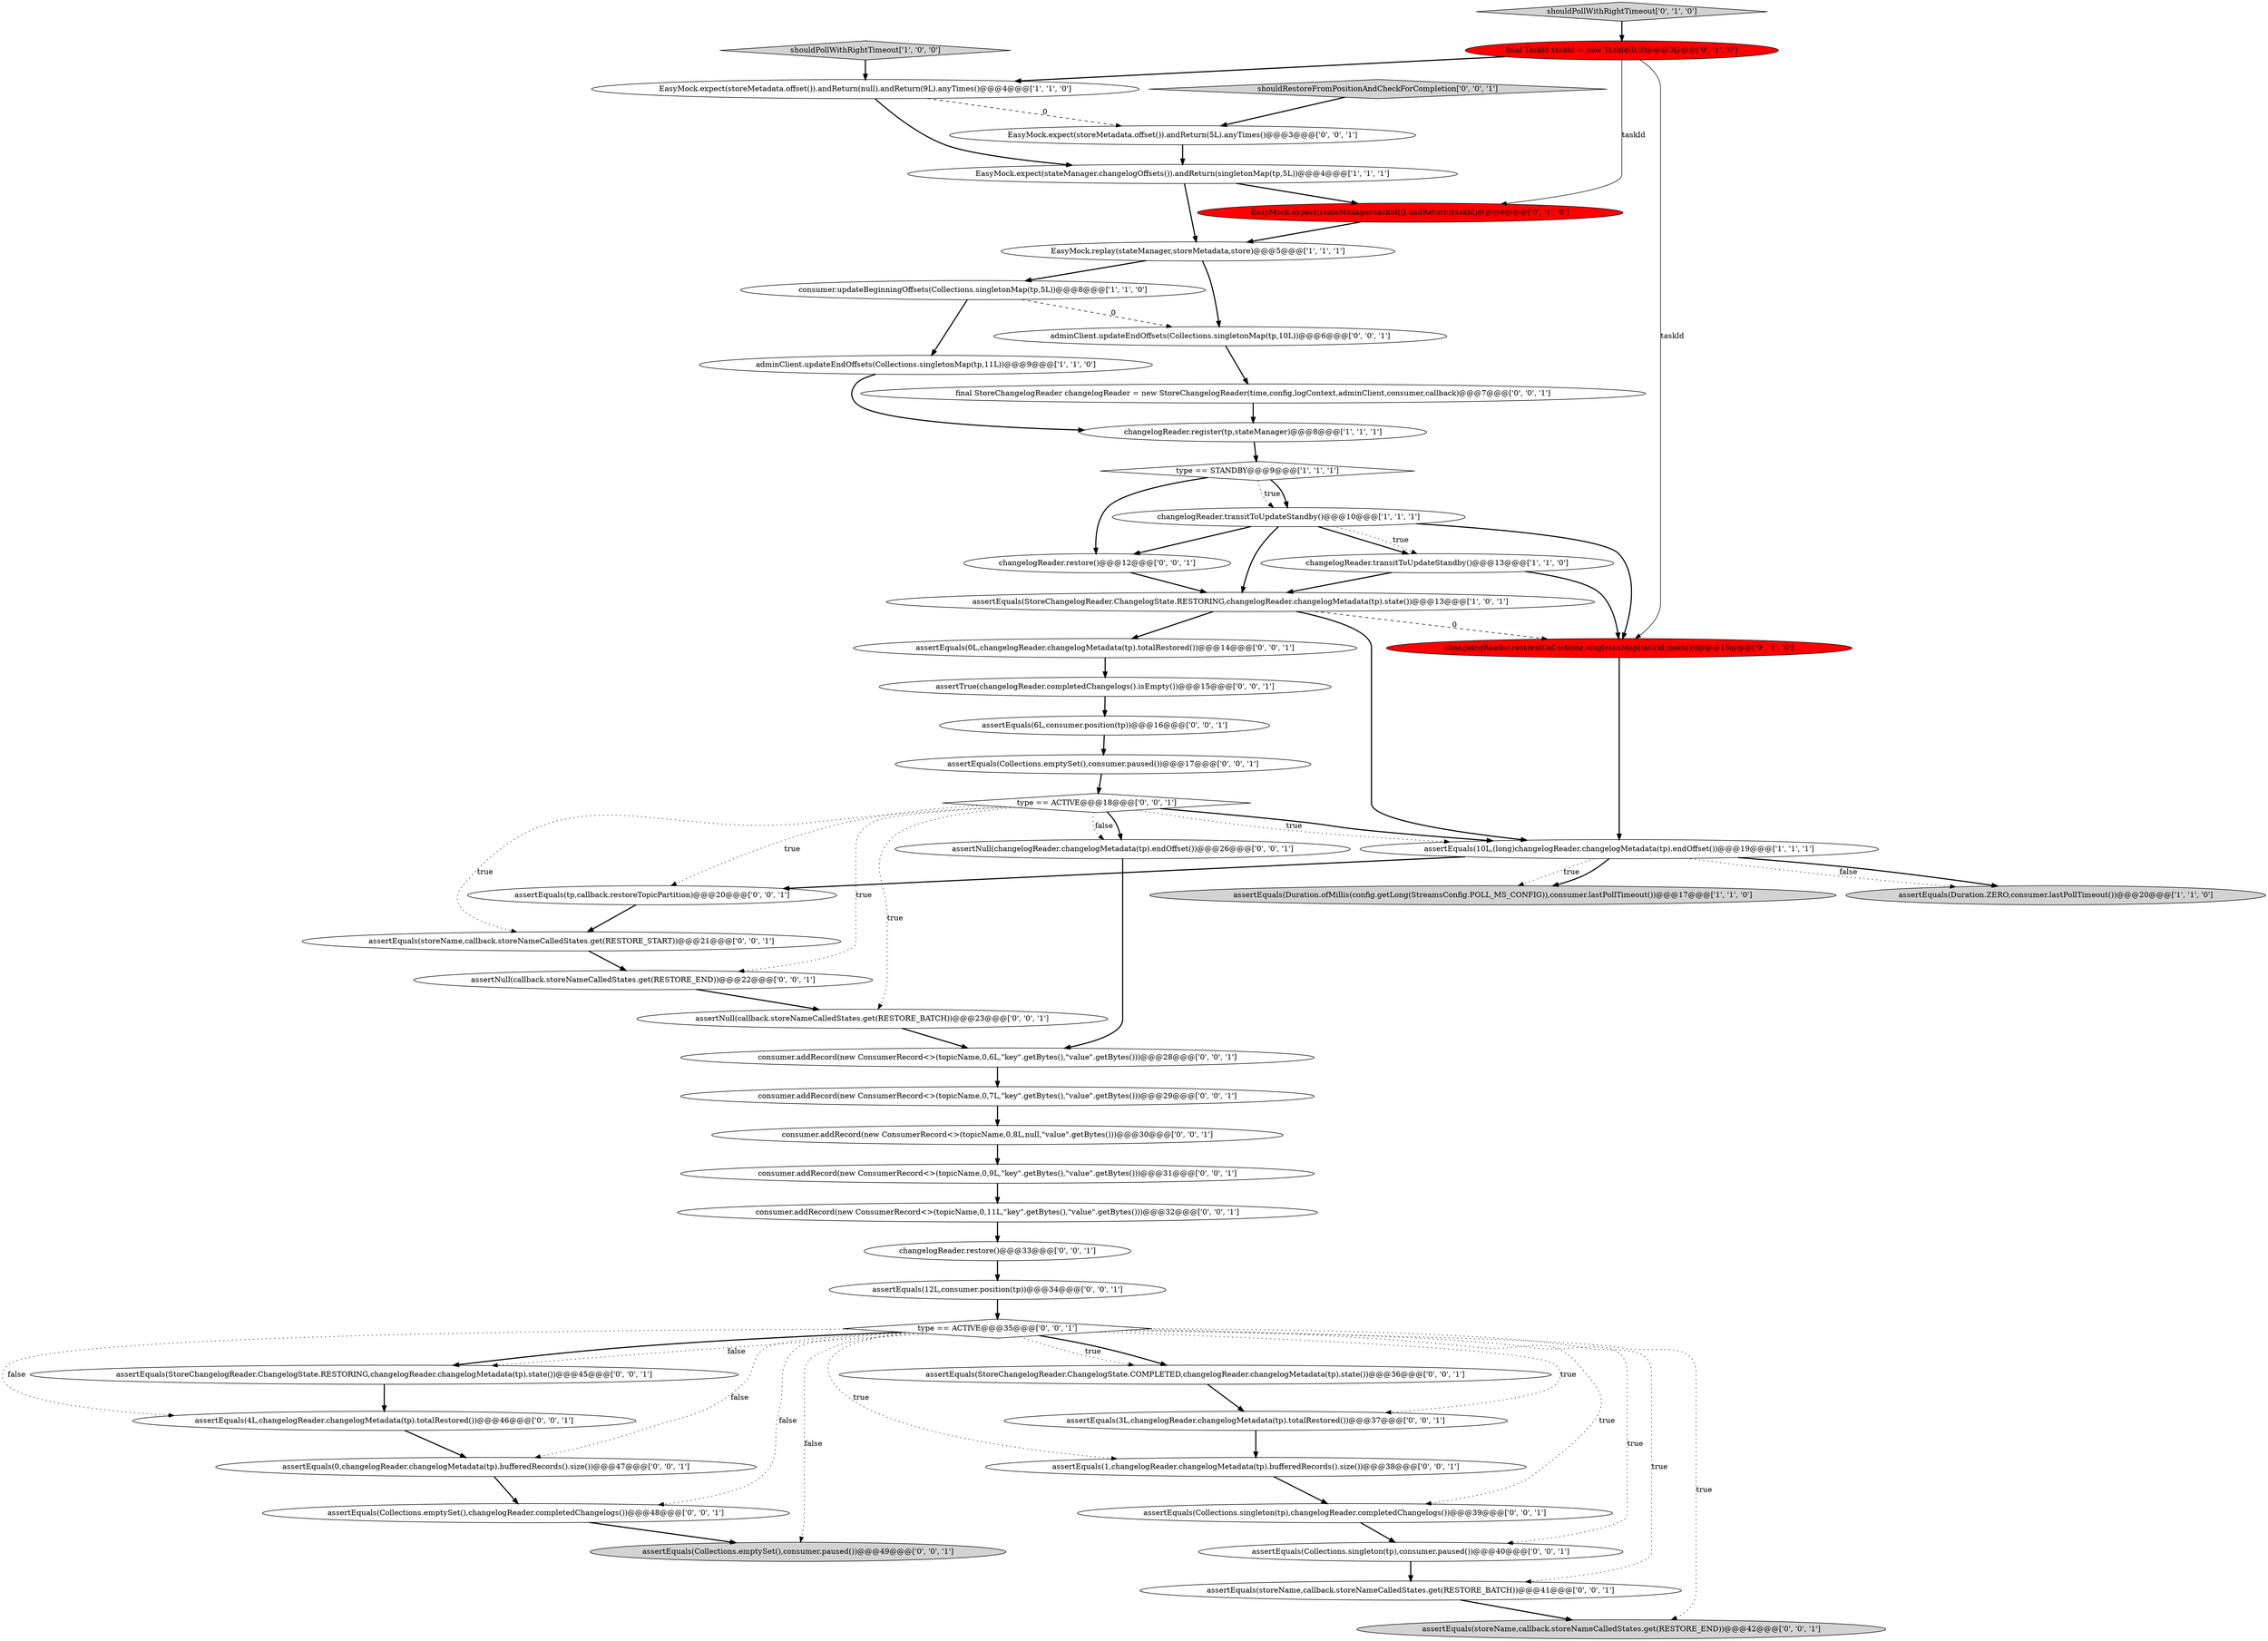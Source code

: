 digraph {
46 [style = filled, label = "assertNull(callback.storeNameCalledStates.get(RESTORE_END))@@@22@@@['0', '0', '1']", fillcolor = white, shape = ellipse image = "AAA0AAABBB3BBB"];
16 [style = filled, label = "EasyMock.expect(stateManager.taskId()).andReturn(taskId)@@@6@@@['0', '1', '0']", fillcolor = red, shape = ellipse image = "AAA1AAABBB2BBB"];
37 [style = filled, label = "assertEquals(0,changelogReader.changelogMetadata(tp).bufferedRecords().size())@@@47@@@['0', '0', '1']", fillcolor = white, shape = ellipse image = "AAA0AAABBB3BBB"];
32 [style = filled, label = "consumer.addRecord(new ConsumerRecord<>(topicName,0,11L,\"key\".getBytes(),\"value\".getBytes()))@@@32@@@['0', '0', '1']", fillcolor = white, shape = ellipse image = "AAA0AAABBB3BBB"];
17 [style = filled, label = "shouldPollWithRightTimeout['0', '1', '0']", fillcolor = lightgray, shape = diamond image = "AAA0AAABBB2BBB"];
29 [style = filled, label = "assertEquals(StoreChangelogReader.ChangelogState.RESTORING,changelogReader.changelogMetadata(tp).state())@@@45@@@['0', '0', '1']", fillcolor = white, shape = ellipse image = "AAA0AAABBB3BBB"];
45 [style = filled, label = "assertEquals(Collections.emptySet(),consumer.paused())@@@49@@@['0', '0', '1']", fillcolor = lightgray, shape = ellipse image = "AAA0AAABBB3BBB"];
47 [style = filled, label = "assertNull(changelogReader.changelogMetadata(tp).endOffset())@@@26@@@['0', '0', '1']", fillcolor = white, shape = ellipse image = "AAA0AAABBB3BBB"];
33 [style = filled, label = "assertEquals(storeName,callback.storeNameCalledStates.get(RESTORE_BATCH))@@@41@@@['0', '0', '1']", fillcolor = white, shape = ellipse image = "AAA0AAABBB3BBB"];
12 [style = filled, label = "type == STANDBY@@@9@@@['1', '1', '1']", fillcolor = white, shape = diamond image = "AAA0AAABBB1BBB"];
35 [style = filled, label = "EasyMock.expect(storeMetadata.offset()).andReturn(5L).anyTimes()@@@3@@@['0', '0', '1']", fillcolor = white, shape = ellipse image = "AAA0AAABBB3BBB"];
14 [style = filled, label = "final TaskId taskId = new TaskId(0,0)@@@3@@@['0', '1', '0']", fillcolor = red, shape = ellipse image = "AAA1AAABBB2BBB"];
25 [style = filled, label = "assertTrue(changelogReader.completedChangelogs().isEmpty())@@@15@@@['0', '0', '1']", fillcolor = white, shape = ellipse image = "AAA0AAABBB3BBB"];
26 [style = filled, label = "final StoreChangelogReader changelogReader = new StoreChangelogReader(time,config,logContext,adminClient,consumer,callback)@@@7@@@['0', '0', '1']", fillcolor = white, shape = ellipse image = "AAA0AAABBB3BBB"];
8 [style = filled, label = "consumer.updateBeginningOffsets(Collections.singletonMap(tp,5L))@@@8@@@['1', '1', '0']", fillcolor = white, shape = ellipse image = "AAA0AAABBB1BBB"];
39 [style = filled, label = "consumer.addRecord(new ConsumerRecord<>(topicName,0,7L,\"key\".getBytes(),\"value\".getBytes()))@@@29@@@['0', '0', '1']", fillcolor = white, shape = ellipse image = "AAA0AAABBB3BBB"];
6 [style = filled, label = "EasyMock.expect(storeMetadata.offset()).andReturn(null).andReturn(9L).anyTimes()@@@4@@@['1', '1', '0']", fillcolor = white, shape = ellipse image = "AAA0AAABBB1BBB"];
10 [style = filled, label = "adminClient.updateEndOffsets(Collections.singletonMap(tp,11L))@@@9@@@['1', '1', '0']", fillcolor = white, shape = ellipse image = "AAA0AAABBB1BBB"];
3 [style = filled, label = "assertEquals(StoreChangelogReader.ChangelogState.RESTORING,changelogReader.changelogMetadata(tp).state())@@@13@@@['1', '0', '1']", fillcolor = white, shape = ellipse image = "AAA0AAABBB1BBB"];
7 [style = filled, label = "assertEquals(Duration.ofMillis(config.getLong(StreamsConfig.POLL_MS_CONFIG)),consumer.lastPollTimeout())@@@17@@@['1', '1', '0']", fillcolor = lightgray, shape = ellipse image = "AAA0AAABBB1BBB"];
44 [style = filled, label = "assertEquals(tp,callback.restoreTopicPartition)@@@20@@@['0', '0', '1']", fillcolor = white, shape = ellipse image = "AAA0AAABBB3BBB"];
48 [style = filled, label = "assertEquals(3L,changelogReader.changelogMetadata(tp).totalRestored())@@@37@@@['0', '0', '1']", fillcolor = white, shape = ellipse image = "AAA0AAABBB3BBB"];
20 [style = filled, label = "assertEquals(Collections.emptySet(),consumer.paused())@@@17@@@['0', '0', '1']", fillcolor = white, shape = ellipse image = "AAA0AAABBB3BBB"];
31 [style = filled, label = "adminClient.updateEndOffsets(Collections.singletonMap(tp,10L))@@@6@@@['0', '0', '1']", fillcolor = white, shape = ellipse image = "AAA0AAABBB3BBB"];
2 [style = filled, label = "changelogReader.register(tp,stateManager)@@@8@@@['1', '1', '1']", fillcolor = white, shape = ellipse image = "AAA0AAABBB1BBB"];
11 [style = filled, label = "assertEquals(Duration.ZERO,consumer.lastPollTimeout())@@@20@@@['1', '1', '0']", fillcolor = lightgray, shape = ellipse image = "AAA0AAABBB1BBB"];
49 [style = filled, label = "assertEquals(StoreChangelogReader.ChangelogState.COMPLETED,changelogReader.changelogMetadata(tp).state())@@@36@@@['0', '0', '1']", fillcolor = white, shape = ellipse image = "AAA0AAABBB3BBB"];
0 [style = filled, label = "EasyMock.expect(stateManager.changelogOffsets()).andReturn(singletonMap(tp,5L))@@@4@@@['1', '1', '1']", fillcolor = white, shape = ellipse image = "AAA0AAABBB1BBB"];
52 [style = filled, label = "consumer.addRecord(new ConsumerRecord<>(topicName,0,9L,\"key\".getBytes(),\"value\".getBytes()))@@@31@@@['0', '0', '1']", fillcolor = white, shape = ellipse image = "AAA0AAABBB3BBB"];
18 [style = filled, label = "assertEquals(0L,changelogReader.changelogMetadata(tp).totalRestored())@@@14@@@['0', '0', '1']", fillcolor = white, shape = ellipse image = "AAA0AAABBB3BBB"];
27 [style = filled, label = "assertEquals(1,changelogReader.changelogMetadata(tp).bufferedRecords().size())@@@38@@@['0', '0', '1']", fillcolor = white, shape = ellipse image = "AAA0AAABBB3BBB"];
15 [style = filled, label = "changelogReader.restore(Collections.singletonMap(taskId,mock()))@@@15@@@['0', '1', '0']", fillcolor = red, shape = ellipse image = "AAA1AAABBB2BBB"];
9 [style = filled, label = "changelogReader.transitToUpdateStandby()@@@13@@@['1', '1', '0']", fillcolor = white, shape = ellipse image = "AAA0AAABBB1BBB"];
19 [style = filled, label = "assertEquals(storeName,callback.storeNameCalledStates.get(RESTORE_END))@@@42@@@['0', '0', '1']", fillcolor = lightgray, shape = ellipse image = "AAA0AAABBB3BBB"];
28 [style = filled, label = "assertEquals(12L,consumer.position(tp))@@@34@@@['0', '0', '1']", fillcolor = white, shape = ellipse image = "AAA0AAABBB3BBB"];
24 [style = filled, label = "assertEquals(storeName,callback.storeNameCalledStates.get(RESTORE_START))@@@21@@@['0', '0', '1']", fillcolor = white, shape = ellipse image = "AAA0AAABBB3BBB"];
23 [style = filled, label = "assertEquals(Collections.singleton(tp),changelogReader.completedChangelogs())@@@39@@@['0', '0', '1']", fillcolor = white, shape = ellipse image = "AAA0AAABBB3BBB"];
30 [style = filled, label = "assertNull(callback.storeNameCalledStates.get(RESTORE_BATCH))@@@23@@@['0', '0', '1']", fillcolor = white, shape = ellipse image = "AAA0AAABBB3BBB"];
34 [style = filled, label = "consumer.addRecord(new ConsumerRecord<>(topicName,0,6L,\"key\".getBytes(),\"value\".getBytes()))@@@28@@@['0', '0', '1']", fillcolor = white, shape = ellipse image = "AAA0AAABBB3BBB"];
41 [style = filled, label = "type == ACTIVE@@@35@@@['0', '0', '1']", fillcolor = white, shape = diamond image = "AAA0AAABBB3BBB"];
51 [style = filled, label = "consumer.addRecord(new ConsumerRecord<>(topicName,0,8L,null,\"value\".getBytes()))@@@30@@@['0', '0', '1']", fillcolor = white, shape = ellipse image = "AAA0AAABBB3BBB"];
43 [style = filled, label = "changelogReader.restore()@@@12@@@['0', '0', '1']", fillcolor = white, shape = ellipse image = "AAA0AAABBB3BBB"];
1 [style = filled, label = "EasyMock.replay(stateManager,storeMetadata,store)@@@5@@@['1', '1', '1']", fillcolor = white, shape = ellipse image = "AAA0AAABBB1BBB"];
40 [style = filled, label = "assertEquals(Collections.singleton(tp),consumer.paused())@@@40@@@['0', '0', '1']", fillcolor = white, shape = ellipse image = "AAA0AAABBB3BBB"];
22 [style = filled, label = "changelogReader.restore()@@@33@@@['0', '0', '1']", fillcolor = white, shape = ellipse image = "AAA0AAABBB3BBB"];
42 [style = filled, label = "assertEquals(4L,changelogReader.changelogMetadata(tp).totalRestored())@@@46@@@['0', '0', '1']", fillcolor = white, shape = ellipse image = "AAA0AAABBB3BBB"];
36 [style = filled, label = "assertEquals(Collections.emptySet(),changelogReader.completedChangelogs())@@@48@@@['0', '0', '1']", fillcolor = white, shape = ellipse image = "AAA0AAABBB3BBB"];
13 [style = filled, label = "shouldPollWithRightTimeout['1', '0', '0']", fillcolor = lightgray, shape = diamond image = "AAA0AAABBB1BBB"];
21 [style = filled, label = "shouldRestoreFromPositionAndCheckForCompletion['0', '0', '1']", fillcolor = lightgray, shape = diamond image = "AAA0AAABBB3BBB"];
5 [style = filled, label = "assertEquals(10L,(long)changelogReader.changelogMetadata(tp).endOffset())@@@19@@@['1', '1', '1']", fillcolor = white, shape = ellipse image = "AAA0AAABBB1BBB"];
38 [style = filled, label = "type == ACTIVE@@@18@@@['0', '0', '1']", fillcolor = white, shape = diamond image = "AAA0AAABBB3BBB"];
50 [style = filled, label = "assertEquals(6L,consumer.position(tp))@@@16@@@['0', '0', '1']", fillcolor = white, shape = ellipse image = "AAA0AAABBB3BBB"];
4 [style = filled, label = "changelogReader.transitToUpdateStandby()@@@10@@@['1', '1', '1']", fillcolor = white, shape = ellipse image = "AAA0AAABBB1BBB"];
8->10 [style = bold, label=""];
32->22 [style = bold, label=""];
4->15 [style = bold, label=""];
5->11 [style = dotted, label="false"];
49->48 [style = bold, label=""];
48->27 [style = bold, label=""];
6->35 [style = dashed, label="0"];
3->18 [style = bold, label=""];
3->5 [style = bold, label=""];
43->3 [style = bold, label=""];
41->40 [style = dotted, label="true"];
39->51 [style = bold, label=""];
17->14 [style = bold, label=""];
14->16 [style = solid, label="taskId"];
41->49 [style = dotted, label="true"];
41->33 [style = dotted, label="true"];
47->34 [style = bold, label=""];
21->35 [style = bold, label=""];
1->31 [style = bold, label=""];
38->5 [style = dotted, label="true"];
24->46 [style = bold, label=""];
38->46 [style = dotted, label="true"];
41->45 [style = dotted, label="false"];
4->3 [style = bold, label=""];
14->15 [style = solid, label="taskId"];
37->36 [style = bold, label=""];
41->49 [style = bold, label=""];
30->34 [style = bold, label=""];
20->38 [style = bold, label=""];
38->24 [style = dotted, label="true"];
41->48 [style = dotted, label="true"];
35->0 [style = bold, label=""];
41->23 [style = dotted, label="true"];
5->7 [style = dotted, label="true"];
18->25 [style = bold, label=""];
38->47 [style = bold, label=""];
3->15 [style = dashed, label="0"];
5->7 [style = bold, label=""];
10->2 [style = bold, label=""];
5->11 [style = bold, label=""];
12->4 [style = dotted, label="true"];
14->6 [style = bold, label=""];
41->29 [style = dotted, label="false"];
4->9 [style = bold, label=""];
38->5 [style = bold, label=""];
0->16 [style = bold, label=""];
42->37 [style = bold, label=""];
1->8 [style = bold, label=""];
22->28 [style = bold, label=""];
38->44 [style = dotted, label="true"];
51->52 [style = bold, label=""];
28->41 [style = bold, label=""];
41->37 [style = dotted, label="false"];
38->30 [style = dotted, label="true"];
31->26 [style = bold, label=""];
40->33 [style = bold, label=""];
46->30 [style = bold, label=""];
16->1 [style = bold, label=""];
5->44 [style = bold, label=""];
0->1 [style = bold, label=""];
29->42 [style = bold, label=""];
34->39 [style = bold, label=""];
9->3 [style = bold, label=""];
13->6 [style = bold, label=""];
12->43 [style = bold, label=""];
44->24 [style = bold, label=""];
33->19 [style = bold, label=""];
41->19 [style = dotted, label="true"];
4->43 [style = bold, label=""];
41->27 [style = dotted, label="true"];
41->29 [style = bold, label=""];
50->20 [style = bold, label=""];
6->0 [style = bold, label=""];
15->5 [style = bold, label=""];
2->12 [style = bold, label=""];
26->2 [style = bold, label=""];
41->42 [style = dotted, label="false"];
38->47 [style = dotted, label="false"];
12->4 [style = bold, label=""];
52->32 [style = bold, label=""];
41->36 [style = dotted, label="false"];
9->15 [style = bold, label=""];
23->40 [style = bold, label=""];
27->23 [style = bold, label=""];
8->31 [style = dashed, label="0"];
36->45 [style = bold, label=""];
4->9 [style = dotted, label="true"];
25->50 [style = bold, label=""];
}
